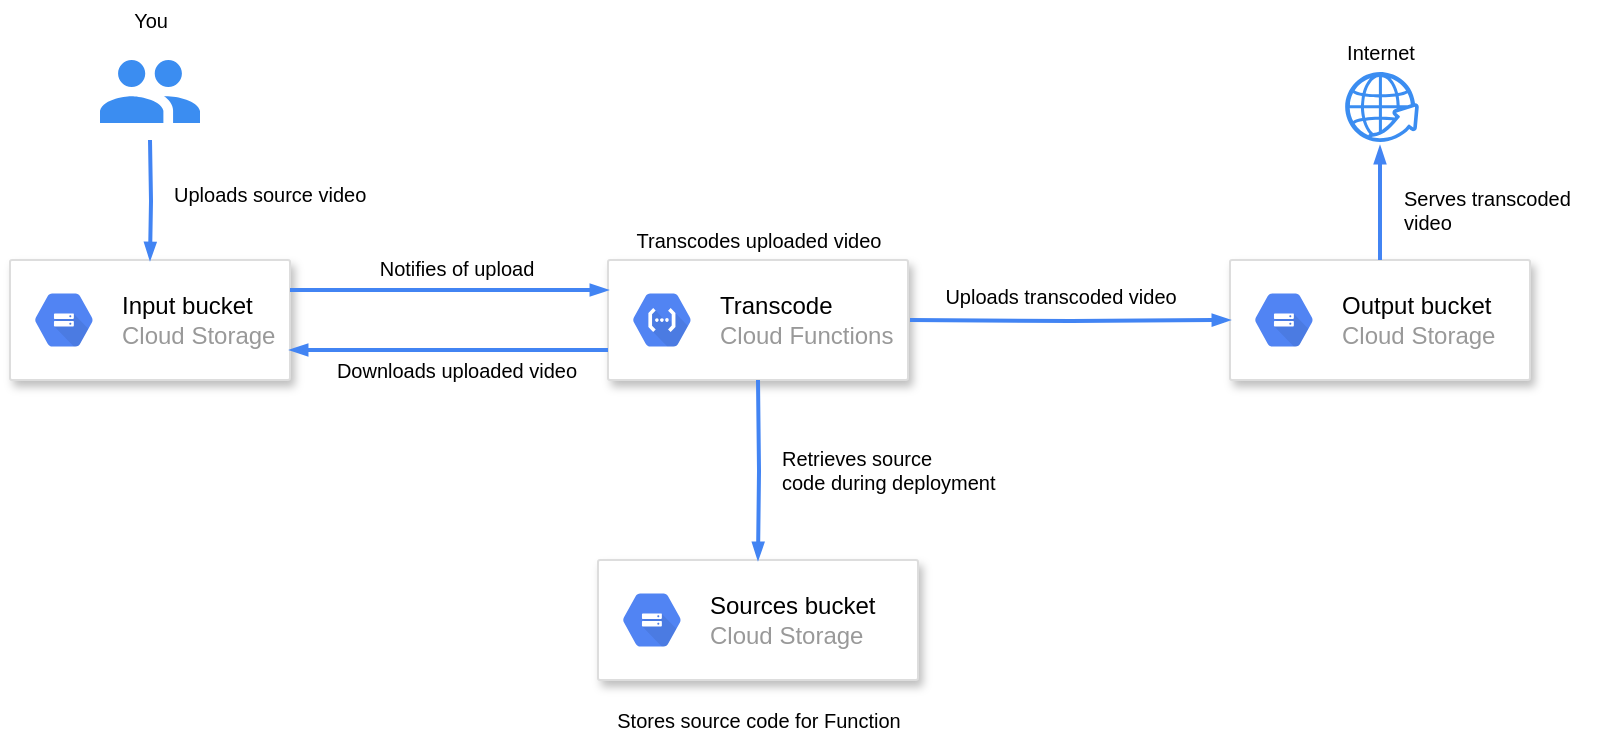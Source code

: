 <mxfile version="13.7.3" type="device"><diagram id="w1zJOl8_IPRBpgEKCsd-" name="Page-1"><mxGraphModel dx="1825" dy="1160" grid="0" gridSize="10" guides="1" tooltips="1" connect="1" arrows="1" fold="1" page="1" pageScale="1" pageWidth="827" pageHeight="1169" math="0" shadow="0"><root><mxCell id="0"/><mxCell id="1" parent="0"/><mxCell id="AtlXr_W4eC1i9CmIXb8z-3" value="" style="strokeColor=#dddddd;shadow=1;strokeWidth=1;rounded=1;absoluteArcSize=1;arcSize=2;" vertex="1" parent="1"><mxGeometry x="16" y="146" width="140" height="60" as="geometry"/></mxCell><mxCell id="AtlXr_W4eC1i9CmIXb8z-4" value="&lt;font color=&quot;#000000&quot;&gt;Input bucket&lt;/font&gt;&lt;br&gt;Cloud Storage" style="dashed=0;connectable=0;html=1;fillColor=#5184F3;strokeColor=none;shape=mxgraph.gcp2.hexIcon;prIcon=cloud_storage;part=1;labelPosition=right;verticalLabelPosition=middle;align=left;verticalAlign=middle;spacingLeft=5;fontColor=#999999;fontSize=12;" vertex="1" parent="AtlXr_W4eC1i9CmIXb8z-3"><mxGeometry y="0.5" width="44" height="39" relative="1" as="geometry"><mxPoint x="5" y="-19.5" as="offset"/></mxGeometry></mxCell><mxCell id="AtlXr_W4eC1i9CmIXb8z-7" value="" style="strokeColor=#dddddd;shadow=1;strokeWidth=1;rounded=1;absoluteArcSize=1;arcSize=2;" vertex="1" parent="1"><mxGeometry x="626" y="146" width="150" height="60" as="geometry"/></mxCell><mxCell id="AtlXr_W4eC1i9CmIXb8z-8" value="&lt;font color=&quot;#000000&quot;&gt;Output bucket&lt;/font&gt;&lt;br&gt;Cloud Storage" style="dashed=0;connectable=0;html=1;fillColor=#5184F3;strokeColor=none;shape=mxgraph.gcp2.hexIcon;prIcon=cloud_storage;part=1;labelPosition=right;verticalLabelPosition=middle;align=left;verticalAlign=middle;spacingLeft=5;fontColor=#999999;fontSize=12;" vertex="1" parent="AtlXr_W4eC1i9CmIXb8z-7"><mxGeometry y="0.5" width="44" height="39" relative="1" as="geometry"><mxPoint x="5" y="-19.5" as="offset"/></mxGeometry></mxCell><mxCell id="AtlXr_W4eC1i9CmIXb8z-9" value="" style="strokeColor=#dddddd;shadow=1;strokeWidth=1;rounded=1;absoluteArcSize=1;arcSize=2;" vertex="1" parent="1"><mxGeometry x="310" y="296" width="160" height="60" as="geometry"/></mxCell><mxCell id="AtlXr_W4eC1i9CmIXb8z-10" value="&lt;font color=&quot;#000000&quot;&gt;Sources bucket&lt;/font&gt;&lt;br&gt;Cloud Storage" style="dashed=0;connectable=0;html=1;fillColor=#5184F3;strokeColor=none;shape=mxgraph.gcp2.hexIcon;prIcon=cloud_storage;part=1;labelPosition=right;verticalLabelPosition=middle;align=left;verticalAlign=middle;spacingLeft=5;fontColor=#999999;fontSize=12;" vertex="1" parent="AtlXr_W4eC1i9CmIXb8z-9"><mxGeometry y="0.5" width="44" height="39" relative="1" as="geometry"><mxPoint x="5" y="-19.5" as="offset"/></mxGeometry></mxCell><mxCell id="AtlXr_W4eC1i9CmIXb8z-11" value="" style="strokeColor=#dddddd;shadow=1;strokeWidth=1;rounded=1;absoluteArcSize=1;arcSize=2;" vertex="1" parent="1"><mxGeometry x="315" y="146" width="150" height="60" as="geometry"/></mxCell><mxCell id="AtlXr_W4eC1i9CmIXb8z-12" value="&lt;font color=&quot;#000000&quot;&gt;Transcode&lt;/font&gt;&lt;br&gt;Cloud Functions" style="dashed=0;connectable=0;html=1;fillColor=#5184F3;strokeColor=none;shape=mxgraph.gcp2.hexIcon;prIcon=cloud_functions;part=1;labelPosition=right;verticalLabelPosition=middle;align=left;verticalAlign=middle;spacingLeft=5;fontColor=#999999;fontSize=12;" vertex="1" parent="AtlXr_W4eC1i9CmIXb8z-11"><mxGeometry y="0.5" width="44" height="39" relative="1" as="geometry"><mxPoint x="5" y="-19.5" as="offset"/></mxGeometry></mxCell><mxCell id="AtlXr_W4eC1i9CmIXb8z-16" value="Retrieves source&lt;br style=&quot;font-size: 10px;&quot;&gt;code during deployment" style="text;html=1;align=left;verticalAlign=middle;resizable=0;points=[];autosize=1;fontSize=10;" vertex="1" parent="1"><mxGeometry x="400" y="236" width="120" height="30" as="geometry"/></mxCell><mxCell id="AtlXr_W4eC1i9CmIXb8z-17" value="Stores source code for Function" style="text;html=1;align=center;verticalAlign=middle;resizable=0;points=[];autosize=1;fontSize=10;" vertex="1" parent="1"><mxGeometry x="310" y="366" width="160" height="20" as="geometry"/></mxCell><mxCell id="AtlXr_W4eC1i9CmIXb8z-18" value="Notifies of upload&lt;br style=&quot;font-size: 10px;&quot;&gt;" style="text;html=1;align=center;verticalAlign=middle;resizable=0;points=[];autosize=1;fontSize=10;" vertex="1" parent="1"><mxGeometry x="194" y="140" width="90" height="20" as="geometry"/></mxCell><mxCell id="AtlXr_W4eC1i9CmIXb8z-20" value="Downloads uploaded video" style="text;html=1;align=center;verticalAlign=middle;resizable=0;points=[];autosize=1;fontSize=10;" vertex="1" parent="1"><mxGeometry x="169" y="191" width="140" height="20" as="geometry"/></mxCell><mxCell id="AtlXr_W4eC1i9CmIXb8z-21" value="Uploads transcoded video" style="text;html=1;align=center;verticalAlign=middle;resizable=0;points=[];autosize=1;fontSize=10;" vertex="1" parent="1"><mxGeometry x="476" y="154" width="130" height="20" as="geometry"/></mxCell><mxCell id="AtlXr_W4eC1i9CmIXb8z-22" value="Transcodes uploaded video" style="text;html=1;align=center;verticalAlign=middle;resizable=0;points=[];autosize=1;fontSize=10;" vertex="1" parent="1"><mxGeometry x="320" y="126" width="140" height="20" as="geometry"/></mxCell><mxCell id="AtlXr_W4eC1i9CmIXb8z-25" value="" style="edgeStyle=orthogonalEdgeStyle;fontSize=12;html=1;endArrow=blockThin;endFill=1;rounded=0;strokeWidth=2;endSize=4;startSize=4;dashed=0;strokeColor=#4284F3;entryX=0;entryY=0.25;entryDx=0;entryDy=0;exitX=1;exitY=0.25;exitDx=0;exitDy=0;" edge="1" parent="1" source="AtlXr_W4eC1i9CmIXb8z-3" target="AtlXr_W4eC1i9CmIXb8z-11"><mxGeometry width="100" relative="1" as="geometry"><mxPoint x="156" y="166" as="sourcePoint"/><mxPoint x="256" y="166" as="targetPoint"/></mxGeometry></mxCell><mxCell id="AtlXr_W4eC1i9CmIXb8z-26" value="" style="edgeStyle=orthogonalEdgeStyle;fontSize=12;html=1;endArrow=blockThin;endFill=1;rounded=0;strokeWidth=2;endSize=4;startSize=4;dashed=0;strokeColor=#4284F3;entryX=1;entryY=0.75;entryDx=0;entryDy=0;exitX=0;exitY=0.75;exitDx=0;exitDy=0;" edge="1" parent="1" source="AtlXr_W4eC1i9CmIXb8z-11" target="AtlXr_W4eC1i9CmIXb8z-3"><mxGeometry width="100" relative="1" as="geometry"><mxPoint x="286" y="206" as="sourcePoint"/><mxPoint x="386" y="206" as="targetPoint"/></mxGeometry></mxCell><mxCell id="AtlXr_W4eC1i9CmIXb8z-27" value="" style="edgeStyle=orthogonalEdgeStyle;fontSize=12;html=1;endArrow=blockThin;endFill=1;rounded=0;strokeWidth=2;endSize=4;startSize=4;dashed=0;strokeColor=#4284F3;entryX=0;entryY=0.5;entryDx=0;entryDy=0;" edge="1" parent="1" target="AtlXr_W4eC1i9CmIXb8z-7"><mxGeometry width="100" relative="1" as="geometry"><mxPoint x="466" y="176" as="sourcePoint"/><mxPoint x="386" y="206" as="targetPoint"/></mxGeometry></mxCell><mxCell id="AtlXr_W4eC1i9CmIXb8z-28" value="" style="edgeStyle=orthogonalEdgeStyle;fontSize=12;html=1;endArrow=blockThin;endFill=1;rounded=0;strokeWidth=2;endSize=4;startSize=4;dashed=0;strokeColor=#4284F3;entryX=0.5;entryY=0;entryDx=0;entryDy=0;" edge="1" parent="1" target="AtlXr_W4eC1i9CmIXb8z-9"><mxGeometry width="100" relative="1" as="geometry"><mxPoint x="390" y="206" as="sourcePoint"/><mxPoint x="386" y="206" as="targetPoint"/></mxGeometry></mxCell><mxCell id="AtlXr_W4eC1i9CmIXb8z-30" value="" style="edgeStyle=orthogonalEdgeStyle;fontSize=12;html=1;endArrow=blockThin;endFill=1;rounded=0;strokeWidth=2;endSize=4;startSize=4;dashed=0;strokeColor=#4284F3;exitX=0.5;exitY=0;exitDx=0;exitDy=0;" edge="1" parent="1" source="AtlXr_W4eC1i9CmIXb8z-7"><mxGeometry width="100" relative="1" as="geometry"><mxPoint x="286" y="206" as="sourcePoint"/><mxPoint x="701" y="89" as="targetPoint"/></mxGeometry></mxCell><mxCell id="AtlXr_W4eC1i9CmIXb8z-31" value="Serves transcoded&lt;br&gt;video" style="text;html=1;align=left;verticalAlign=middle;resizable=0;points=[];autosize=1;fontSize=10;" vertex="1" parent="1"><mxGeometry x="711" y="106" width="100" height="30" as="geometry"/></mxCell><mxCell id="AtlXr_W4eC1i9CmIXb8z-34" value="" style="dashed=0;connectable=0;html=1;strokeColor=none;shape=mxgraph.gcp2.users;part=1;fillColor=#3B8DF1;" vertex="1" parent="1"><mxGeometry x="61" y="46" width="50" height="31.5" as="geometry"/></mxCell><mxCell id="AtlXr_W4eC1i9CmIXb8z-35" value="" style="edgeStyle=orthogonalEdgeStyle;fontSize=12;html=1;endArrow=blockThin;endFill=1;rounded=0;strokeWidth=2;endSize=4;startSize=4;dashed=0;strokeColor=#4284F3;entryX=0.5;entryY=0;entryDx=0;entryDy=0;" edge="1" parent="1" target="AtlXr_W4eC1i9CmIXb8z-3"><mxGeometry width="100" relative="1" as="geometry"><mxPoint x="86" y="86" as="sourcePoint"/><mxPoint x="126" y="76" as="targetPoint"/></mxGeometry></mxCell><mxCell id="AtlXr_W4eC1i9CmIXb8z-38" value="You" style="text;html=1;align=center;verticalAlign=middle;resizable=0;points=[];autosize=1;fontSize=10;" vertex="1" parent="1"><mxGeometry x="71" y="16" width="30" height="20" as="geometry"/></mxCell><mxCell id="AtlXr_W4eC1i9CmIXb8z-39" value="Uploads source video" style="text;html=1;align=left;verticalAlign=middle;resizable=0;points=[];autosize=1;fontSize=10;" vertex="1" parent="1"><mxGeometry x="96" y="103" width="110" height="20" as="geometry"/></mxCell><mxCell id="AtlXr_W4eC1i9CmIXb8z-45" value="" style="group" vertex="1" connectable="0" parent="1"><mxGeometry x="676" y="32" width="50" height="55" as="geometry"/></mxCell><mxCell id="AtlXr_W4eC1i9CmIXb8z-29" value="" style="html=1;aspect=fixed;strokeColor=none;shadow=0;align=center;verticalAlign=top;fillColor=#3B8DF1;shape=mxgraph.gcp2.globe_world;fontSize=10;" vertex="1" parent="AtlXr_W4eC1i9CmIXb8z-45"><mxGeometry x="7.58" y="20" width="36.84" height="35" as="geometry"/></mxCell><mxCell id="AtlXr_W4eC1i9CmIXb8z-43" value="Internet" style="text;html=1;align=center;verticalAlign=middle;resizable=0;points=[];autosize=1;fontSize=10;" vertex="1" parent="AtlXr_W4eC1i9CmIXb8z-45"><mxGeometry width="50" height="20" as="geometry"/></mxCell></root></mxGraphModel></diagram></mxfile>